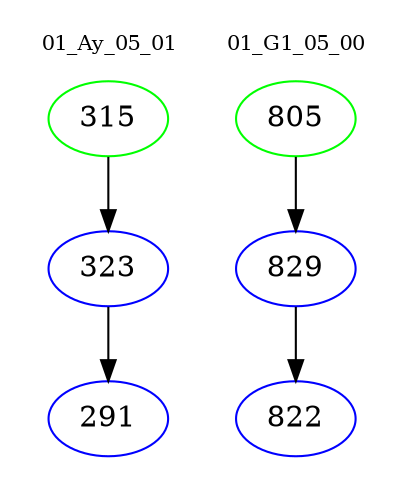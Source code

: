 digraph{
subgraph cluster_0 {
color = white
label = "01_Ay_05_01";
fontsize=10;
T0_315 [label="315", color="green"]
T0_315 -> T0_323 [color="black"]
T0_323 [label="323", color="blue"]
T0_323 -> T0_291 [color="black"]
T0_291 [label="291", color="blue"]
}
subgraph cluster_1 {
color = white
label = "01_G1_05_00";
fontsize=10;
T1_805 [label="805", color="green"]
T1_805 -> T1_829 [color="black"]
T1_829 [label="829", color="blue"]
T1_829 -> T1_822 [color="black"]
T1_822 [label="822", color="blue"]
}
}

